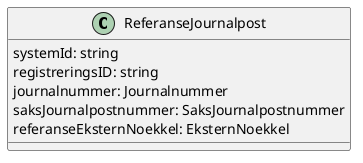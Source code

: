 @startuml

class ReferanseJournalpost {
    systemId: string
    registreringsID: string
    journalnummer: Journalnummer
    saksJournalpostnummer: SaksJournalpostnummer
    referanseEksternNoekkel: EksternNoekkel
}

@enduml